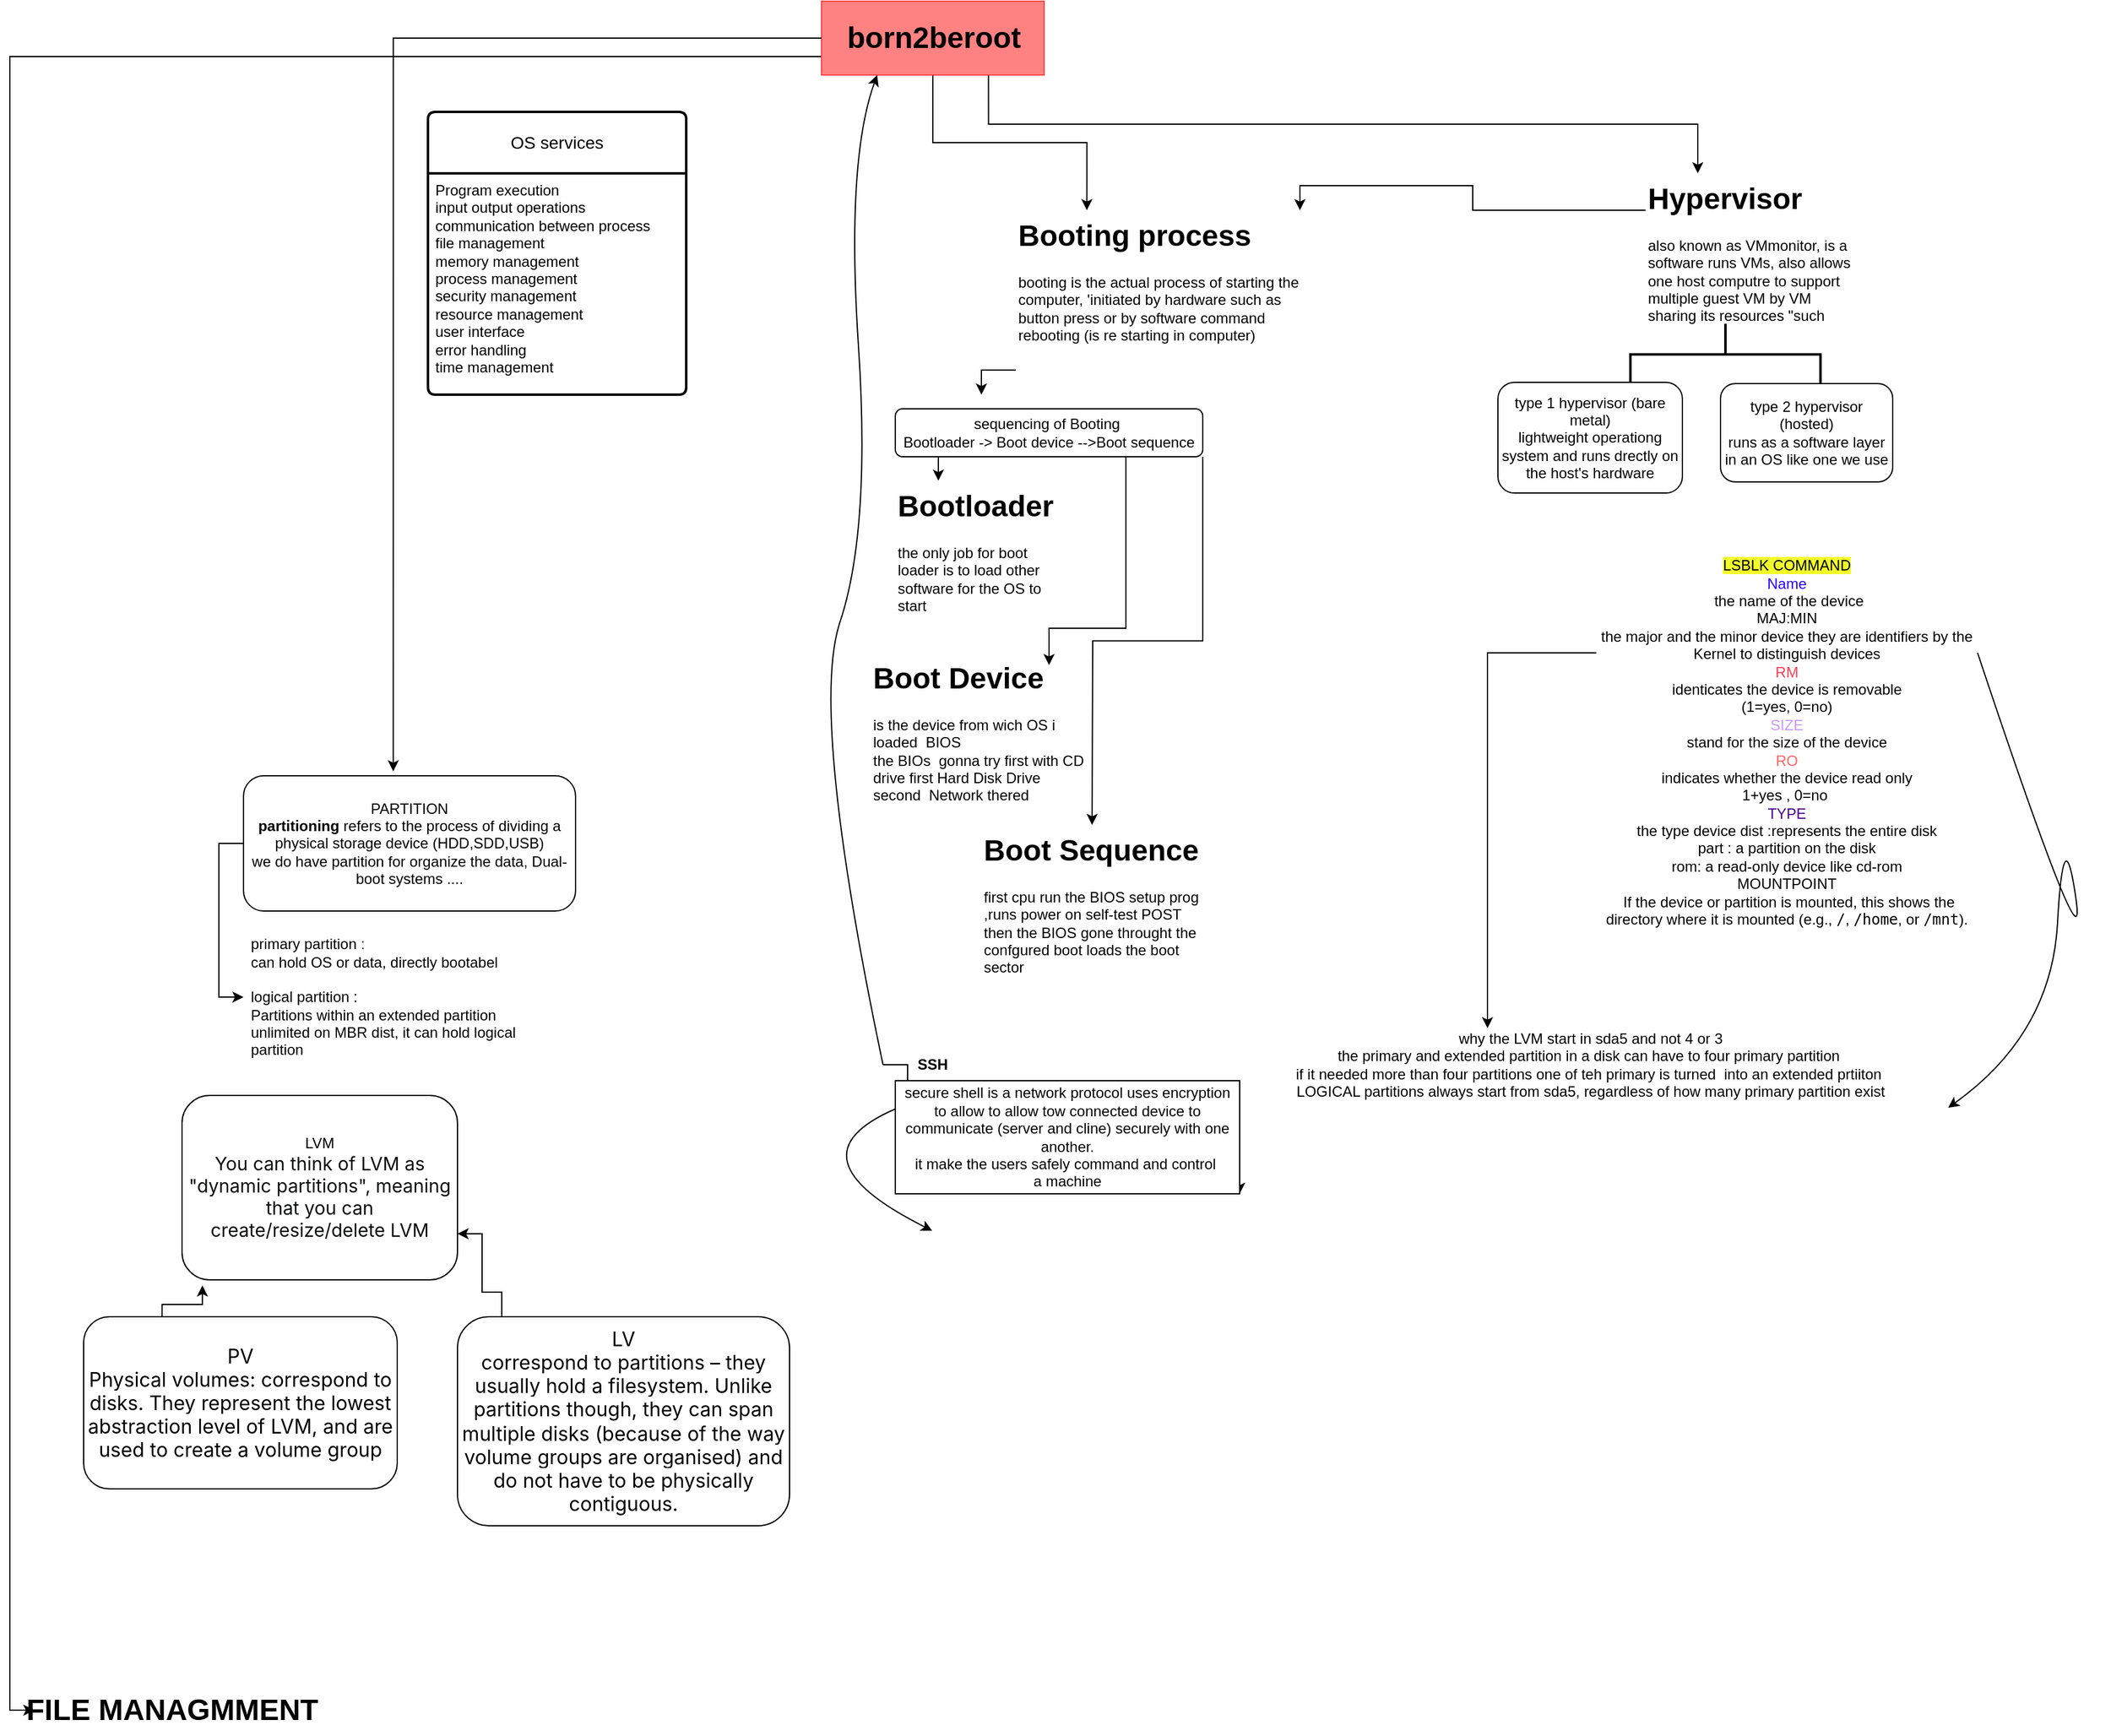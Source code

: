<mxfile version="24.9.0">
  <diagram name="Page-1" id="ymozDGJ-2i05Y7NjnhMk">
    <mxGraphModel dx="2739" dy="2326" grid="1" gridSize="10" guides="1" tooltips="1" connect="1" arrows="1" fold="1" page="1" pageScale="1" pageWidth="827" pageHeight="1169" math="0" shadow="0">
      <root>
        <mxCell id="0" />
        <mxCell id="1" parent="0" />
        <mxCell id="IWxX4TDbYC2414TjXPea-76" style="edgeStyle=orthogonalEdgeStyle;rounded=0;orthogonalLoop=1;jettySize=auto;html=1;exitX=0.75;exitY=1;exitDx=0;exitDy=0;entryX=0.25;entryY=0;entryDx=0;entryDy=0;" edge="1" parent="1" source="IWxX4TDbYC2414TjXPea-5" target="IWxX4TDbYC2414TjXPea-7">
          <mxGeometry relative="1" as="geometry" />
        </mxCell>
        <mxCell id="IWxX4TDbYC2414TjXPea-77" style="edgeStyle=orthogonalEdgeStyle;rounded=0;orthogonalLoop=1;jettySize=auto;html=1;exitX=0.5;exitY=1;exitDx=0;exitDy=0;entryX=0.25;entryY=0;entryDx=0;entryDy=0;" edge="1" parent="1" source="IWxX4TDbYC2414TjXPea-5" target="IWxX4TDbYC2414TjXPea-18">
          <mxGeometry relative="1" as="geometry" />
        </mxCell>
        <mxCell id="IWxX4TDbYC2414TjXPea-84" style="edgeStyle=orthogonalEdgeStyle;rounded=0;orthogonalLoop=1;jettySize=auto;html=1;exitX=0;exitY=0.75;exitDx=0;exitDy=0;entryX=0;entryY=0.5;entryDx=0;entryDy=0;" edge="1" parent="1" source="IWxX4TDbYC2414TjXPea-5" target="IWxX4TDbYC2414TjXPea-82">
          <mxGeometry relative="1" as="geometry" />
        </mxCell>
        <mxCell id="IWxX4TDbYC2414TjXPea-5" value="born2beroot" style="text;strokeColor=#FF4242;fillColor=#FF8282;html=1;fontSize=24;fontStyle=1;verticalAlign=middle;align=center;" vertex="1" parent="1">
          <mxGeometry x="-50" y="-100" width="181" height="60" as="geometry" />
        </mxCell>
        <mxCell id="IWxX4TDbYC2414TjXPea-80" style="edgeStyle=orthogonalEdgeStyle;rounded=0;orthogonalLoop=1;jettySize=auto;html=1;exitX=0;exitY=0.25;exitDx=0;exitDy=0;entryX=1;entryY=0;entryDx=0;entryDy=0;" edge="1" parent="1" source="IWxX4TDbYC2414TjXPea-7" target="IWxX4TDbYC2414TjXPea-18">
          <mxGeometry relative="1" as="geometry" />
        </mxCell>
        <mxCell id="IWxX4TDbYC2414TjXPea-7" value="&lt;h1 style=&quot;margin-top: 0px;&quot;&gt;Hypervisor&lt;br&gt;&lt;/h1&gt;&lt;div&gt;also known as VMmonitor, is a software runs VMs, also allows one host computre to support multiple guest VM by VM sharing its resources &quot;such memory and processig&quot;&lt;/div&gt;" style="text;html=1;whiteSpace=wrap;overflow=hidden;rounded=0;shadow=1;" vertex="1" parent="1">
          <mxGeometry x="620" y="40" width="170" height="120" as="geometry" />
        </mxCell>
        <mxCell id="IWxX4TDbYC2414TjXPea-13" value="" style="strokeWidth=2;html=1;shape=mxgraph.flowchart.annotation_2;align=left;labelPosition=right;pointerEvents=1;rotation=90;" vertex="1" parent="1">
          <mxGeometry x="660" y="110" width="50" height="154.56" as="geometry" />
        </mxCell>
        <mxCell id="IWxX4TDbYC2414TjXPea-14" value="type 1 hypervisor (bare metal)&lt;div&gt;lightweight operationg system and runs drectly on the host&#39;s hardware&lt;/div&gt;" style="rounded=1;whiteSpace=wrap;html=1;" vertex="1" parent="1">
          <mxGeometry x="500" y="210" width="150" height="90" as="geometry" />
        </mxCell>
        <mxCell id="IWxX4TDbYC2414TjXPea-15" value="type 2 hypervisor (hosted)&lt;div&gt;runs as a software layer in an OS like one we use&lt;/div&gt;" style="rounded=1;whiteSpace=wrap;html=1;" vertex="1" parent="1">
          <mxGeometry x="681" y="211" width="140" height="80" as="geometry" />
        </mxCell>
        <mxCell id="IWxX4TDbYC2414TjXPea-29" style="edgeStyle=orthogonalEdgeStyle;rounded=0;orthogonalLoop=1;jettySize=auto;html=1;exitX=0;exitY=1;exitDx=0;exitDy=0;" edge="1" parent="1" source="IWxX4TDbYC2414TjXPea-18">
          <mxGeometry relative="1" as="geometry">
            <mxPoint x="80" y="220" as="targetPoint" />
          </mxGeometry>
        </mxCell>
        <mxCell id="IWxX4TDbYC2414TjXPea-18" value="&lt;h1 style=&quot;margin-top: 0px;&quot;&gt;Booting process&lt;/h1&gt;&lt;div&gt;booting is the actual process of starting the computer, &#39;initiated by hardware such as button press or by software command&lt;/div&gt;&lt;div&gt;rebooting (is re starting in computer)&lt;/div&gt;" style="text;html=1;whiteSpace=wrap;overflow=hidden;rounded=0;" vertex="1" parent="1">
          <mxGeometry x="108" y="70" width="231" height="130" as="geometry" />
        </mxCell>
        <mxCell id="IWxX4TDbYC2414TjXPea-23" style="edgeStyle=orthogonalEdgeStyle;rounded=0;orthogonalLoop=1;jettySize=auto;html=1;exitX=0.25;exitY=1;exitDx=0;exitDy=0;entryX=0.25;entryY=0;entryDx=0;entryDy=0;" edge="1" parent="1" source="IWxX4TDbYC2414TjXPea-20" target="IWxX4TDbYC2414TjXPea-22">
          <mxGeometry relative="1" as="geometry" />
        </mxCell>
        <mxCell id="IWxX4TDbYC2414TjXPea-24" style="edgeStyle=orthogonalEdgeStyle;rounded=0;orthogonalLoop=1;jettySize=auto;html=1;exitX=0.75;exitY=1;exitDx=0;exitDy=0;" edge="1" parent="1" source="IWxX4TDbYC2414TjXPea-20">
          <mxGeometry relative="1" as="geometry">
            <mxPoint x="135" y="440" as="targetPoint" />
            <Array as="points">
              <mxPoint x="197" y="410" />
              <mxPoint x="135" y="410" />
            </Array>
          </mxGeometry>
        </mxCell>
        <mxCell id="IWxX4TDbYC2414TjXPea-26" style="edgeStyle=orthogonalEdgeStyle;rounded=0;orthogonalLoop=1;jettySize=auto;html=1;exitX=1;exitY=1;exitDx=0;exitDy=0;" edge="1" parent="1" source="IWxX4TDbYC2414TjXPea-20">
          <mxGeometry relative="1" as="geometry">
            <mxPoint x="170" y="570" as="targetPoint" />
          </mxGeometry>
        </mxCell>
        <mxCell id="IWxX4TDbYC2414TjXPea-20" value="sequencing of Booting&amp;nbsp;&lt;div&gt;Bootloader -&amp;gt; Boot device --&amp;gt;Boot sequence&lt;/div&gt;" style="rounded=1;whiteSpace=wrap;html=1;" vertex="1" parent="1">
          <mxGeometry x="10" y="231.5" width="250" height="39" as="geometry" />
        </mxCell>
        <mxCell id="IWxX4TDbYC2414TjXPea-22" value="&lt;h1 style=&quot;margin-top: 0px;&quot;&gt;Bootloader&lt;/h1&gt;&lt;div&gt;the only job for boot loader is to load other software for the OS to start&lt;/div&gt;" style="text;html=1;whiteSpace=wrap;overflow=hidden;rounded=0;" vertex="1" parent="1">
          <mxGeometry x="10" y="290" width="140" height="110" as="geometry" />
        </mxCell>
        <mxCell id="IWxX4TDbYC2414TjXPea-25" value="&lt;h1 style=&quot;margin-top: 0px;&quot;&gt;&lt;span style=&quot;background-color: initial;&quot;&gt;Boot Device&lt;/span&gt;&lt;br&gt;&lt;/h1&gt;&lt;div&gt;&lt;span style=&quot;background-color: initial;&quot;&gt;is the device from wich OS i loaded&amp;nbsp; BIOS&lt;/span&gt;&lt;/div&gt;&lt;div&gt;&lt;span style=&quot;background-color: initial;&quot;&gt;the BIOs&amp;nbsp; gonna try first with CD drive first Hard Disk Drive second&amp;nbsp; Network thered&lt;/span&gt;&lt;/div&gt;" style="text;html=1;whiteSpace=wrap;overflow=hidden;rounded=0;" vertex="1" parent="1">
          <mxGeometry x="-10" y="430" width="180" height="120" as="geometry" />
        </mxCell>
        <mxCell id="IWxX4TDbYC2414TjXPea-28" value="&lt;h1 style=&quot;margin-top: 0px;&quot;&gt;Boot Sequence&lt;/h1&gt;&lt;div&gt;first cpu run the BIOS setup prog&lt;/div&gt;&lt;div&gt;,runs power on self-test POST then the BIOS gone throught the confgured boot loads the boot sector&amp;nbsp;&lt;/div&gt;" style="text;html=1;whiteSpace=wrap;overflow=hidden;rounded=0;" vertex="1" parent="1">
          <mxGeometry x="80" y="570" width="180" height="120" as="geometry" />
        </mxCell>
        <mxCell id="IWxX4TDbYC2414TjXPea-36" value="OS services" style="swimlane;childLayout=stackLayout;horizontal=1;startSize=50;horizontalStack=0;rounded=1;fontSize=14;fontStyle=0;strokeWidth=2;resizeParent=0;resizeLast=1;shadow=0;dashed=0;align=center;arcSize=4;whiteSpace=wrap;html=1;" vertex="1" parent="1">
          <mxGeometry x="-370" y="-10" width="210" height="230" as="geometry" />
        </mxCell>
        <mxCell id="IWxX4TDbYC2414TjXPea-37" value="Program execution&amp;nbsp;&lt;div&gt;input output operations&lt;/div&gt;&lt;div&gt;communication between process&lt;/div&gt;&lt;div&gt;file management&amp;nbsp;&lt;/div&gt;&lt;div&gt;memory management&lt;/div&gt;&lt;div&gt;process management&amp;nbsp;&lt;/div&gt;&lt;div&gt;security management&amp;nbsp;&lt;/div&gt;&lt;div&gt;resource management&lt;/div&gt;&lt;div&gt;user interface&lt;/div&gt;&lt;div&gt;error handling&lt;/div&gt;&lt;div&gt;time management&lt;/div&gt;" style="align=left;strokeColor=none;fillColor=none;spacingLeft=4;fontSize=12;verticalAlign=top;resizable=0;rotatable=0;part=1;html=1;" vertex="1" parent="IWxX4TDbYC2414TjXPea-36">
          <mxGeometry y="50" width="210" height="180" as="geometry" />
        </mxCell>
        <mxCell id="IWxX4TDbYC2414TjXPea-52" value="primary partition :&lt;div&gt;can hold OS or data, directly bootabel&lt;/div&gt;&lt;div&gt;&lt;br&gt;&lt;/div&gt;&lt;div&gt;logical partition :&lt;/div&gt;&lt;div&gt;Partitions within an extended partition&amp;nbsp;&lt;/div&gt;&lt;div&gt;unlimited on MBR dist, it can hold logical partition&lt;/div&gt;" style="text;strokeColor=none;fillColor=none;align=left;verticalAlign=middle;spacingLeft=4;spacingRight=4;overflow=hidden;points=[[0,0.5],[1,0.5]];portConstraint=eastwest;rotatable=0;whiteSpace=wrap;html=1;" vertex="1" parent="1">
          <mxGeometry x="-520" y="650" width="270" height="120" as="geometry" />
        </mxCell>
        <mxCell id="IWxX4TDbYC2414TjXPea-55" style="edgeStyle=orthogonalEdgeStyle;rounded=0;orthogonalLoop=1;jettySize=auto;html=1;exitX=0;exitY=0.5;exitDx=0;exitDy=0;entryX=0;entryY=0.5;entryDx=0;entryDy=0;" edge="1" parent="1" source="IWxX4TDbYC2414TjXPea-53" target="IWxX4TDbYC2414TjXPea-52">
          <mxGeometry relative="1" as="geometry" />
        </mxCell>
        <mxCell id="IWxX4TDbYC2414TjXPea-53" value="&lt;div&gt;PARTITION&lt;/div&gt;&lt;div&gt;&lt;strong&gt;partitioning&lt;/strong&gt;&amp;nbsp;refers to the process of dividing a physical storage device (HDD,SDD,USB)&lt;br&gt;&lt;/div&gt;&lt;div&gt;we do have partition for organize the data, Dual-boot systems ....&lt;/div&gt;" style="rounded=1;whiteSpace=wrap;html=1;" vertex="1" parent="1">
          <mxGeometry x="-520" y="530" width="270" height="110" as="geometry" />
        </mxCell>
        <mxCell id="IWxX4TDbYC2414TjXPea-56" value="&lt;div&gt;LVM&lt;/div&gt;&lt;div&gt;&lt;span style=&quot;color: rgb(12, 13, 14); font-family: -apple-system, &amp;quot;system-ui&amp;quot;, &amp;quot;Segoe UI Adjusted&amp;quot;, &amp;quot;Segoe UI&amp;quot;, &amp;quot;Liberation Sans&amp;quot;, sans-serif; font-size: 15px; text-align: left; background-color: rgb(255, 255, 255);&quot;&gt;You can think of LVM as &quot;dynamic partitions&quot;, meaning that you can create/resize/delete LVM&lt;/span&gt;&lt;br&gt;&lt;/div&gt;" style="rounded=1;whiteSpace=wrap;html=1;" vertex="1" parent="1">
          <mxGeometry x="-570" y="790" width="224" height="150" as="geometry" />
        </mxCell>
        <mxCell id="IWxX4TDbYC2414TjXPea-60" value="&lt;div&gt;&lt;span style=&quot;font-family: &amp;quot;Ubuntu variable&amp;quot;, Ubuntu, -apple-system, &amp;quot;Segoe UI&amp;quot;, Roboto, Oxygen, Cantarell, &amp;quot;Fira Sans&amp;quot;, &amp;quot;Droid Sans&amp;quot;, &amp;quot;Helvetica Neue&amp;quot;, sans-serif; font-size: 16px; text-align: left; white-space: pretty; background-color: rgb(255, 255, 255); box-sizing: inherit;&quot;&gt;PV&lt;/span&gt;&lt;/div&gt;&lt;span style=&quot;font-family: &amp;quot;Ubuntu variable&amp;quot;, Ubuntu, -apple-system, &amp;quot;Segoe UI&amp;quot;, Roboto, Oxygen, Cantarell, &amp;quot;Fira Sans&amp;quot;, &amp;quot;Droid Sans&amp;quot;, &amp;quot;Helvetica Neue&amp;quot;, sans-serif; font-size: 16px; text-align: left; white-space: pretty; background-color: rgb(255, 255, 255); box-sizing: inherit;&quot;&gt;Physical volumes&lt;/span&gt;&lt;span style=&quot;font-family: &amp;quot;Ubuntu variable&amp;quot;, Ubuntu, -apple-system, &amp;quot;Segoe UI&amp;quot;, Roboto, Oxygen, Cantarell, &amp;quot;Fira Sans&amp;quot;, &amp;quot;Droid Sans&amp;quot;, &amp;quot;Helvetica Neue&amp;quot;, sans-serif; font-size: 16px; text-align: left; white-space: pretty; background-color: rgb(255, 255, 255);&quot;&gt;: correspond to disks. They represent the lowest abstraction level of LVM, and are used to create a volume group&lt;/span&gt;" style="rounded=1;whiteSpace=wrap;html=1;" vertex="1" parent="1">
          <mxGeometry x="-650" y="970" width="255" height="140" as="geometry" />
        </mxCell>
        <mxCell id="IWxX4TDbYC2414TjXPea-61" style="edgeStyle=orthogonalEdgeStyle;rounded=0;orthogonalLoop=1;jettySize=auto;html=1;exitX=0.25;exitY=0;exitDx=0;exitDy=0;entryX=0.074;entryY=1.03;entryDx=0;entryDy=0;entryPerimeter=0;" edge="1" parent="1" source="IWxX4TDbYC2414TjXPea-60" target="IWxX4TDbYC2414TjXPea-56">
          <mxGeometry relative="1" as="geometry">
            <Array as="points">
              <mxPoint x="-586" y="960" />
              <mxPoint x="-553" y="960" />
            </Array>
          </mxGeometry>
        </mxCell>
        <mxCell id="IWxX4TDbYC2414TjXPea-65" style="edgeStyle=orthogonalEdgeStyle;rounded=0;orthogonalLoop=1;jettySize=auto;html=1;exitX=0.25;exitY=0;exitDx=0;exitDy=0;entryX=1;entryY=0.75;entryDx=0;entryDy=0;" edge="1" parent="1" source="IWxX4TDbYC2414TjXPea-62" target="IWxX4TDbYC2414TjXPea-56">
          <mxGeometry relative="1" as="geometry">
            <Array as="points">
              <mxPoint x="-310" y="970" />
              <mxPoint x="-310" y="950" />
              <mxPoint x="-326" y="950" />
              <mxPoint x="-326" y="903" />
            </Array>
          </mxGeometry>
        </mxCell>
        <mxCell id="IWxX4TDbYC2414TjXPea-62" value="&lt;div&gt;&lt;span style=&quot;font-family: &amp;quot;Ubuntu variable&amp;quot;, Ubuntu, -apple-system, &amp;quot;Segoe UI&amp;quot;, Roboto, Oxygen, Cantarell, &amp;quot;Fira Sans&amp;quot;, &amp;quot;Droid Sans&amp;quot;, &amp;quot;Helvetica Neue&amp;quot;, sans-serif; font-size: 16px; text-align: left; white-space: pretty; background-color: rgb(255, 255, 255);&quot;&gt;LV&lt;/span&gt;&lt;/div&gt;&lt;span style=&quot;font-family: &amp;quot;Ubuntu variable&amp;quot;, Ubuntu, -apple-system, &amp;quot;Segoe UI&amp;quot;, Roboto, Oxygen, Cantarell, &amp;quot;Fira Sans&amp;quot;, &amp;quot;Droid Sans&amp;quot;, &amp;quot;Helvetica Neue&amp;quot;, sans-serif; font-size: 16px; text-align: left; white-space: pretty; background-color: rgb(255, 255, 255);&quot;&gt;correspond to partitions – they usually hold a filesystem. Unlike partitions though, they can span multiple disks (because of the way volume groups are organised) and do not have to be physically contiguous.&lt;/span&gt;" style="rounded=1;whiteSpace=wrap;html=1;" vertex="1" parent="1">
          <mxGeometry x="-346" y="970" width="270" height="170" as="geometry" />
        </mxCell>
        <mxCell id="IWxX4TDbYC2414TjXPea-69" value="&lt;div&gt;&lt;span style=&quot;background-color: rgb(241, 255, 41);&quot;&gt;LSBLK COMMAND&lt;/span&gt;&lt;/div&gt;&lt;font color=&quot;#2b00ff&quot;&gt;Name&lt;/font&gt;&lt;div&gt;&amp;nbsp;the name of the device&lt;/div&gt;&lt;div&gt;MAJ:MIN&lt;/div&gt;&lt;div&gt;the major and the minor device they are identifiers by the Kernel to distinguish devices&lt;/div&gt;&lt;div&gt;&lt;font color=&quot;#ff3d57&quot;&gt;RM&lt;/font&gt;&lt;/div&gt;&lt;div&gt;identicates the device is removable&lt;/div&gt;&lt;div&gt;(1=yes, 0=no)&lt;/div&gt;&lt;div&gt;&lt;font color=&quot;#cc99ff&quot;&gt;SIZE&lt;/font&gt;&lt;/div&gt;&lt;div&gt;stand for the size of the device&lt;/div&gt;&lt;div&gt;&lt;font color=&quot;#ff6666&quot;&gt;RO&lt;/font&gt;&lt;/div&gt;&lt;div&gt;indicates whether the device read only&lt;/div&gt;&lt;div&gt;1+yes , 0=no&amp;nbsp;&lt;/div&gt;&lt;div&gt;&lt;font color=&quot;#4c0099&quot;&gt;TYPE&lt;/font&gt;&lt;/div&gt;&lt;div&gt;the type device dist :represents the entire disk&lt;/div&gt;&lt;div&gt;part : a partition on the disk&lt;/div&gt;&lt;div&gt;rom: a read-only device like cd-rom&lt;/div&gt;&lt;div&gt;MOUNTPOINT&lt;/div&gt;&lt;div&gt;&amp;nbsp;If the device or partition is mounted, this shows the directory where it is mounted (e.g., &lt;code&gt;/&lt;/code&gt;, &lt;code&gt;/home&lt;/code&gt;, or &lt;code&gt;/mnt&lt;/code&gt;).&lt;br&gt;&lt;br&gt;&lt;/div&gt;" style="text;html=1;align=center;verticalAlign=middle;whiteSpace=wrap;rounded=0;" vertex="1" parent="1">
          <mxGeometry x="580" y="350" width="310" height="320" as="geometry" />
        </mxCell>
        <mxCell id="IWxX4TDbYC2414TjXPea-70" value="why the LVM start in sda5 and not 4 or 3&lt;div&gt;the primary and extended partition in a disk can have to four primary partition&amp;nbsp;&lt;/div&gt;&lt;div&gt;if it needed more than four partitions one of teh primary is turned&amp;nbsp; into an extended prtiiton&amp;nbsp;&lt;/div&gt;&lt;div&gt;LOGICAL partitions always start from sda5, regardless of how many primary partition exist&lt;/div&gt;" style="text;html=1;align=center;verticalAlign=middle;resizable=0;points=[];autosize=1;strokeColor=none;fillColor=none;" vertex="1" parent="1">
          <mxGeometry x="325" y="730" width="500" height="70" as="geometry" />
        </mxCell>
        <mxCell id="IWxX4TDbYC2414TjXPea-73" style="edgeStyle=orthogonalEdgeStyle;rounded=0;orthogonalLoop=1;jettySize=auto;html=1;exitX=0;exitY=0.25;exitDx=0;exitDy=0;entryX=0.333;entryY=0.076;entryDx=0;entryDy=0;entryPerimeter=0;" edge="1" parent="1" source="IWxX4TDbYC2414TjXPea-69" target="IWxX4TDbYC2414TjXPea-70">
          <mxGeometry relative="1" as="geometry" />
        </mxCell>
        <mxCell id="IWxX4TDbYC2414TjXPea-89" style="edgeStyle=orthogonalEdgeStyle;rounded=0;orthogonalLoop=1;jettySize=auto;html=1;exitX=0;exitY=0.5;exitDx=0;exitDy=0;entryX=0;entryY=0;entryDx=0;entryDy=0;" edge="1" parent="1" source="IWxX4TDbYC2414TjXPea-74" target="IWxX4TDbYC2414TjXPea-85">
          <mxGeometry relative="1" as="geometry">
            <Array as="points">
              <mxPoint x="20" y="765" />
              <mxPoint x="20" y="800" />
            </Array>
          </mxGeometry>
        </mxCell>
        <mxCell id="IWxX4TDbYC2414TjXPea-74" value="SSH" style="text;align=center;fontStyle=1;verticalAlign=middle;spacingLeft=3;spacingRight=3;strokeColor=none;rotatable=0;points=[[0,0.5],[1,0.5]];portConstraint=eastwest;html=1;" vertex="1" parent="1">
          <mxGeometry y="752" width="80" height="26" as="geometry" />
        </mxCell>
        <mxCell id="IWxX4TDbYC2414TjXPea-79" style="edgeStyle=orthogonalEdgeStyle;rounded=0;orthogonalLoop=1;jettySize=auto;html=1;exitX=0;exitY=0.5;exitDx=0;exitDy=0;entryX=0.451;entryY=-0.033;entryDx=0;entryDy=0;entryPerimeter=0;" edge="1" parent="1" source="IWxX4TDbYC2414TjXPea-5" target="IWxX4TDbYC2414TjXPea-53">
          <mxGeometry relative="1" as="geometry" />
        </mxCell>
        <mxCell id="IWxX4TDbYC2414TjXPea-82" value="FILE MANAGMMENT&amp;nbsp;" style="text;strokeColor=none;fillColor=none;html=1;fontSize=24;fontStyle=1;verticalAlign=middle;align=center;" vertex="1" parent="1">
          <mxGeometry x="-690" y="1270" width="230" height="40" as="geometry" />
        </mxCell>
        <mxCell id="IWxX4TDbYC2414TjXPea-85" value="secure shell is a network protocol uses encryption to allow to allow tow connected device to communicate (server and cline) securely with one another.&lt;div&gt;it make the users safely command and control&amp;nbsp;&lt;/div&gt;&lt;div&gt;a machine&lt;/div&gt;" style="whiteSpace=wrap;html=1;direction=west;" vertex="1" parent="1">
          <mxGeometry x="10" y="778" width="280" height="92" as="geometry" />
        </mxCell>
        <mxCell id="IWxX4TDbYC2414TjXPea-88" value="" style="curved=1;endArrow=classic;html=1;rounded=0;entryX=0.25;entryY=1;entryDx=0;entryDy=0;exitX=0;exitY=0.5;exitDx=0;exitDy=0;" edge="1" parent="1" source="IWxX4TDbYC2414TjXPea-74" target="IWxX4TDbYC2414TjXPea-5">
          <mxGeometry width="50" height="50" relative="1" as="geometry">
            <mxPoint x="-30" y="750" as="sourcePoint" />
            <mxPoint x="190" y="380" as="targetPoint" />
            <Array as="points">
              <mxPoint x="-60" y="480" />
              <mxPoint x="-10" y="330" />
              <mxPoint x="-30" y="30" />
            </Array>
          </mxGeometry>
        </mxCell>
        <mxCell id="IWxX4TDbYC2414TjXPea-91" value="" style="shape=image;verticalLabelPosition=bottom;labelBackgroundColor=default;verticalAlign=top;aspect=fixed;imageAspect=0;image=https://miro.medium.com/v2/resize:fit:1400/0*tgrMTzwM0nO7DDjQ.png;" vertex="1" parent="1">
          <mxGeometry x="40" y="900" width="302.22" height="170" as="geometry" />
        </mxCell>
        <mxCell id="IWxX4TDbYC2414TjXPea-92" value="" style="shape=image;verticalLabelPosition=bottom;labelBackgroundColor=default;verticalAlign=top;aspect=fixed;imageAspect=0;image=https://learnubuntu.com/content/images/2022/09/lsblk.png;" vertex="1" parent="1">
          <mxGeometry x="472.86" y="800" width="524.28" height="240" as="geometry" />
        </mxCell>
        <mxCell id="IWxX4TDbYC2414TjXPea-96" value="" style="curved=1;endArrow=classic;html=1;rounded=0;entryX=0.75;entryY=0;entryDx=0;entryDy=0;exitX=1;exitY=0.25;exitDx=0;exitDy=0;" edge="1" parent="1" source="IWxX4TDbYC2414TjXPea-69" target="IWxX4TDbYC2414TjXPea-92">
          <mxGeometry width="50" height="50" relative="1" as="geometry">
            <mxPoint x="930" y="700" as="sourcePoint" />
            <mxPoint x="980" y="650" as="targetPoint" />
            <Array as="points">
              <mxPoint x="980" y="700" />
              <mxPoint x="960" y="560" />
              <mxPoint x="950" y="740" />
            </Array>
          </mxGeometry>
        </mxCell>
        <mxCell id="IWxX4TDbYC2414TjXPea-100" value="" style="curved=1;endArrow=classic;html=1;rounded=0;entryX=0;entryY=0;entryDx=0;entryDy=0;exitX=1;exitY=0.75;exitDx=0;exitDy=0;" edge="1" parent="1" source="IWxX4TDbYC2414TjXPea-85" target="IWxX4TDbYC2414TjXPea-91">
          <mxGeometry width="50" height="50" relative="1" as="geometry">
            <mxPoint x="-80" y="890" as="sourcePoint" />
            <mxPoint x="-30" y="840" as="targetPoint" />
            <Array as="points">
              <mxPoint x="-80" y="840" />
            </Array>
          </mxGeometry>
        </mxCell>
      </root>
    </mxGraphModel>
  </diagram>
</mxfile>
